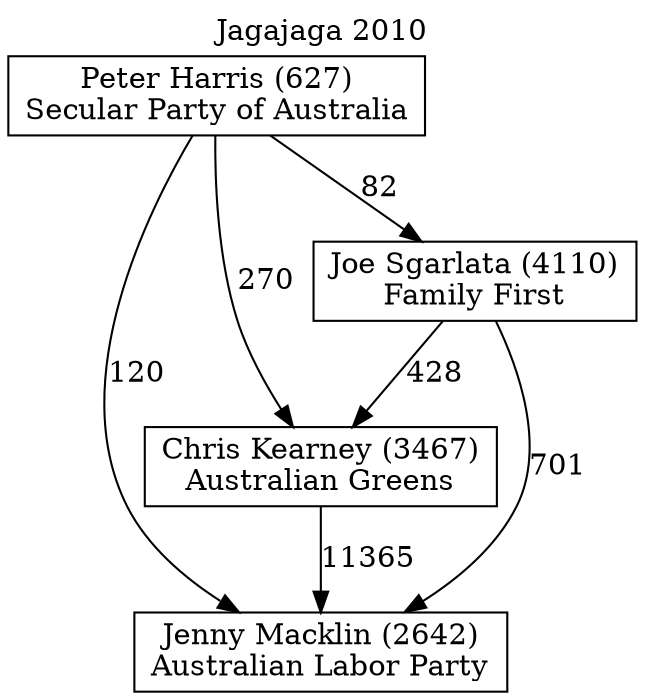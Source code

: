 // House preference flow
digraph "Jenny Macklin (2642)_Jagajaga_2010" {
	graph [label="Jagajaga 2010" labelloc=t mclimit=10]
	node [shape=box]
	"Jenny Macklin (2642)" [label="Jenny Macklin (2642)
Australian Labor Party"]
	"Chris Kearney (3467)" [label="Chris Kearney (3467)
Australian Greens"]
	"Joe Sgarlata (4110)" [label="Joe Sgarlata (4110)
Family First"]
	"Peter Harris (627)" [label="Peter Harris (627)
Secular Party of Australia"]
	"Chris Kearney (3467)" -> "Jenny Macklin (2642)" [label=11365]
	"Joe Sgarlata (4110)" -> "Chris Kearney (3467)" [label=428]
	"Peter Harris (627)" -> "Joe Sgarlata (4110)" [label=82]
	"Joe Sgarlata (4110)" -> "Jenny Macklin (2642)" [label=701]
	"Peter Harris (627)" -> "Jenny Macklin (2642)" [label=120]
	"Peter Harris (627)" -> "Chris Kearney (3467)" [label=270]
}
